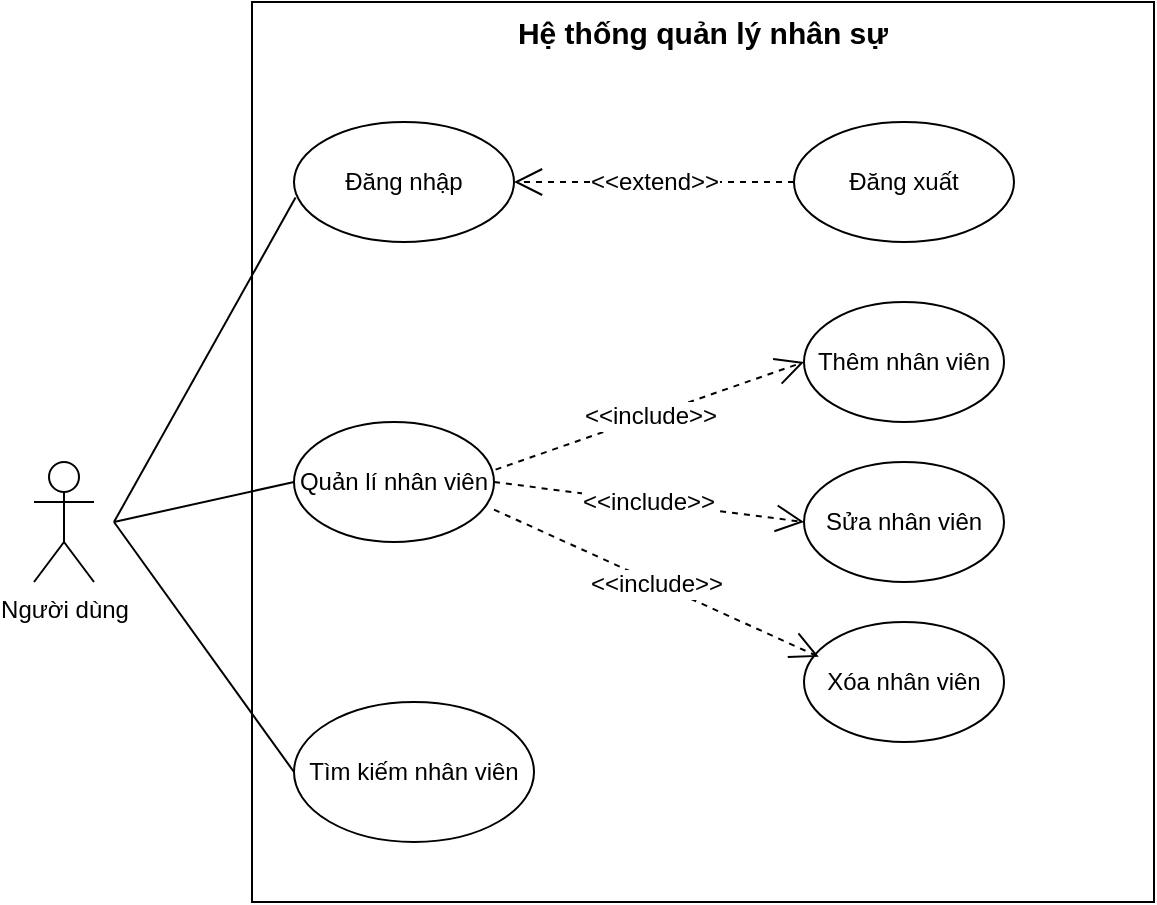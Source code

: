<mxfile version="13.10.9" type="device"><diagram id="HFR6sYCqmgYIPuEXohW6" name="Page-1"><mxGraphModel dx="1038" dy="548" grid="1" gridSize="10" guides="1" tooltips="1" connect="1" arrows="1" fold="1" page="1" pageScale="1" pageWidth="827" pageHeight="1169" math="0" shadow="0"><root><mxCell id="0"/><mxCell id="1" parent="0"/><mxCell id="EqAd4YXfBsQLJrXUG1ad-1" value="Người dùng" style="shape=umlActor;verticalLabelPosition=bottom;verticalAlign=top;html=1;outlineConnect=0;" vertex="1" parent="1"><mxGeometry x="100" y="240" width="30" height="60" as="geometry"/></mxCell><mxCell id="EqAd4YXfBsQLJrXUG1ad-2" value="Hệ thống quản lý nhân sự" style="rounded=0;whiteSpace=wrap;html=1;verticalAlign=top;fontStyle=1;fontSize=15;" vertex="1" parent="1"><mxGeometry x="209" y="10" width="451" height="450" as="geometry"/></mxCell><mxCell id="EqAd4YXfBsQLJrXUG1ad-3" value="Đăng nhập" style="ellipse;whiteSpace=wrap;html=1;" vertex="1" parent="1"><mxGeometry x="230" y="70" width="110" height="60" as="geometry"/></mxCell><mxCell id="EqAd4YXfBsQLJrXUG1ad-4" value="Quản lí nhân viên" style="ellipse;whiteSpace=wrap;html=1;" vertex="1" parent="1"><mxGeometry x="230" y="220" width="100" height="60" as="geometry"/></mxCell><mxCell id="EqAd4YXfBsQLJrXUG1ad-5" value="Tìm kiếm nhân viên" style="ellipse;whiteSpace=wrap;html=1;fontStyle=0" vertex="1" parent="1"><mxGeometry x="230" y="360" width="120" height="70" as="geometry"/></mxCell><mxCell id="EqAd4YXfBsQLJrXUG1ad-6" value="Đăng xuất" style="ellipse;whiteSpace=wrap;html=1;" vertex="1" parent="1"><mxGeometry x="480" y="70" width="110" height="60" as="geometry"/></mxCell><mxCell id="EqAd4YXfBsQLJrXUG1ad-7" value="&amp;lt;&amp;lt;extend&amp;gt;&amp;gt;" style="endArrow=open;endSize=12;dashed=1;html=1;fontSize=12;entryX=1;entryY=0.5;entryDx=0;entryDy=0;exitX=0;exitY=0.5;exitDx=0;exitDy=0;" edge="1" parent="1" source="EqAd4YXfBsQLJrXUG1ad-6" target="EqAd4YXfBsQLJrXUG1ad-3"><mxGeometry width="160" relative="1" as="geometry"><mxPoint x="330" y="230" as="sourcePoint"/><mxPoint x="490" y="230" as="targetPoint"/></mxGeometry></mxCell><mxCell id="EqAd4YXfBsQLJrXUG1ad-9" value="Thêm nhân viên" style="ellipse;whiteSpace=wrap;html=1;" vertex="1" parent="1"><mxGeometry x="485" y="160" width="100" height="60" as="geometry"/></mxCell><mxCell id="EqAd4YXfBsQLJrXUG1ad-10" value="Sửa nhân viên" style="ellipse;whiteSpace=wrap;html=1;" vertex="1" parent="1"><mxGeometry x="485" y="240" width="100" height="60" as="geometry"/></mxCell><mxCell id="EqAd4YXfBsQLJrXUG1ad-11" value="Xóa nhân viên" style="ellipse;whiteSpace=wrap;html=1;" vertex="1" parent="1"><mxGeometry x="485" y="320" width="100" height="60" as="geometry"/></mxCell><mxCell id="EqAd4YXfBsQLJrXUG1ad-12" value="&amp;lt;&amp;lt;include&amp;gt;&amp;gt;" style="endArrow=open;endSize=12;dashed=1;html=1;fontSize=12;exitX=1.008;exitY=0.397;exitDx=0;exitDy=0;exitPerimeter=0;entryX=0;entryY=0.5;entryDx=0;entryDy=0;" edge="1" parent="1" source="EqAd4YXfBsQLJrXUG1ad-4" target="EqAd4YXfBsQLJrXUG1ad-9"><mxGeometry width="160" relative="1" as="geometry"><mxPoint x="330" y="230" as="sourcePoint"/><mxPoint x="490" y="230" as="targetPoint"/></mxGeometry></mxCell><mxCell id="EqAd4YXfBsQLJrXUG1ad-13" value="&amp;lt;&amp;lt;include&amp;gt;&amp;gt;" style="endArrow=open;endSize=12;dashed=1;html=1;fontSize=12;exitX=1;exitY=0.5;exitDx=0;exitDy=0;entryX=0;entryY=0.5;entryDx=0;entryDy=0;" edge="1" parent="1" source="EqAd4YXfBsQLJrXUG1ad-4" target="EqAd4YXfBsQLJrXUG1ad-10"><mxGeometry width="160" relative="1" as="geometry"><mxPoint x="340.8" y="253.82" as="sourcePoint"/><mxPoint x="495" y="200" as="targetPoint"/></mxGeometry></mxCell><mxCell id="EqAd4YXfBsQLJrXUG1ad-14" value="&amp;lt;&amp;lt;include&amp;gt;&amp;gt;" style="endArrow=open;endSize=12;dashed=1;html=1;fontSize=12;exitX=1;exitY=0.73;exitDx=0;exitDy=0;exitPerimeter=0;entryX=0.074;entryY=0.29;entryDx=0;entryDy=0;entryPerimeter=0;" edge="1" parent="1" source="EqAd4YXfBsQLJrXUG1ad-4" target="EqAd4YXfBsQLJrXUG1ad-11"><mxGeometry width="160" relative="1" as="geometry"><mxPoint x="350.8" y="263.82" as="sourcePoint"/><mxPoint x="505" y="210" as="targetPoint"/></mxGeometry></mxCell><mxCell id="EqAd4YXfBsQLJrXUG1ad-15" value="" style="endArrow=none;html=1;fontSize=12;entryX=0.007;entryY=0.63;entryDx=0;entryDy=0;entryPerimeter=0;" edge="1" parent="1" target="EqAd4YXfBsQLJrXUG1ad-3"><mxGeometry width="50" height="50" relative="1" as="geometry"><mxPoint x="140" y="270" as="sourcePoint"/><mxPoint x="440" y="200" as="targetPoint"/></mxGeometry></mxCell><mxCell id="EqAd4YXfBsQLJrXUG1ad-16" value="" style="endArrow=none;html=1;fontSize=12;entryX=0;entryY=0.5;entryDx=0;entryDy=0;" edge="1" parent="1" target="EqAd4YXfBsQLJrXUG1ad-4"><mxGeometry width="50" height="50" relative="1" as="geometry"><mxPoint x="140" y="270" as="sourcePoint"/><mxPoint x="240.77" y="117.8" as="targetPoint"/></mxGeometry></mxCell><mxCell id="EqAd4YXfBsQLJrXUG1ad-17" value="" style="endArrow=none;html=1;fontSize=12;entryX=0;entryY=0.5;entryDx=0;entryDy=0;" edge="1" parent="1" target="EqAd4YXfBsQLJrXUG1ad-5"><mxGeometry width="50" height="50" relative="1" as="geometry"><mxPoint x="140" y="270" as="sourcePoint"/><mxPoint x="250.77" y="127.8" as="targetPoint"/></mxGeometry></mxCell></root></mxGraphModel></diagram></mxfile>